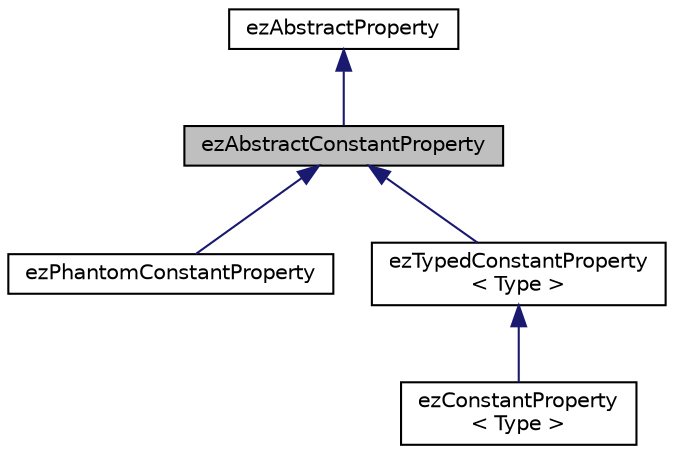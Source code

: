 digraph "ezAbstractConstantProperty"
{
 // LATEX_PDF_SIZE
  edge [fontname="Helvetica",fontsize="10",labelfontname="Helvetica",labelfontsize="10"];
  node [fontname="Helvetica",fontsize="10",shape=record];
  Node1 [label="ezAbstractConstantProperty",height=0.2,width=0.4,color="black", fillcolor="grey75", style="filled", fontcolor="black",tooltip="This is the base class for all constant properties that are stored inside the RTTI data."];
  Node2 -> Node1 [dir="back",color="midnightblue",fontsize="10",style="solid",fontname="Helvetica"];
  Node2 [label="ezAbstractProperty",height=0.2,width=0.4,color="black", fillcolor="white", style="filled",URL="$d6/d81/classez_abstract_property.htm",tooltip="This is the base interface for all properties in the reflection system. It provides enough informatio..."];
  Node1 -> Node3 [dir="back",color="midnightblue",fontsize="10",style="solid",fontname="Helvetica"];
  Node3 [label="ezPhantomConstantProperty",height=0.2,width=0.4,color="black", fillcolor="white", style="filled",URL="$db/dbc/classez_phantom_constant_property.htm",tooltip=" "];
  Node1 -> Node4 [dir="back",color="midnightblue",fontsize="10",style="solid",fontname="Helvetica"];
  Node4 [label="ezTypedConstantProperty\l\< Type \>",height=0.2,width=0.4,color="black", fillcolor="white", style="filled",URL="$dc/d2e/classez_typed_constant_property.htm",tooltip="The base class for all typed member properties. Ie. once the type of a property is determined,..."];
  Node4 -> Node5 [dir="back",color="midnightblue",fontsize="10",style="solid",fontname="Helvetica"];
  Node5 [label="ezConstantProperty\l\< Type \>",height=0.2,width=0.4,color="black", fillcolor="white", style="filled",URL="$d4/dfd/classez_constant_property.htm",tooltip="[internal] An implementation of ezTypedConstantProperty that accesses the property data directly."];
}
